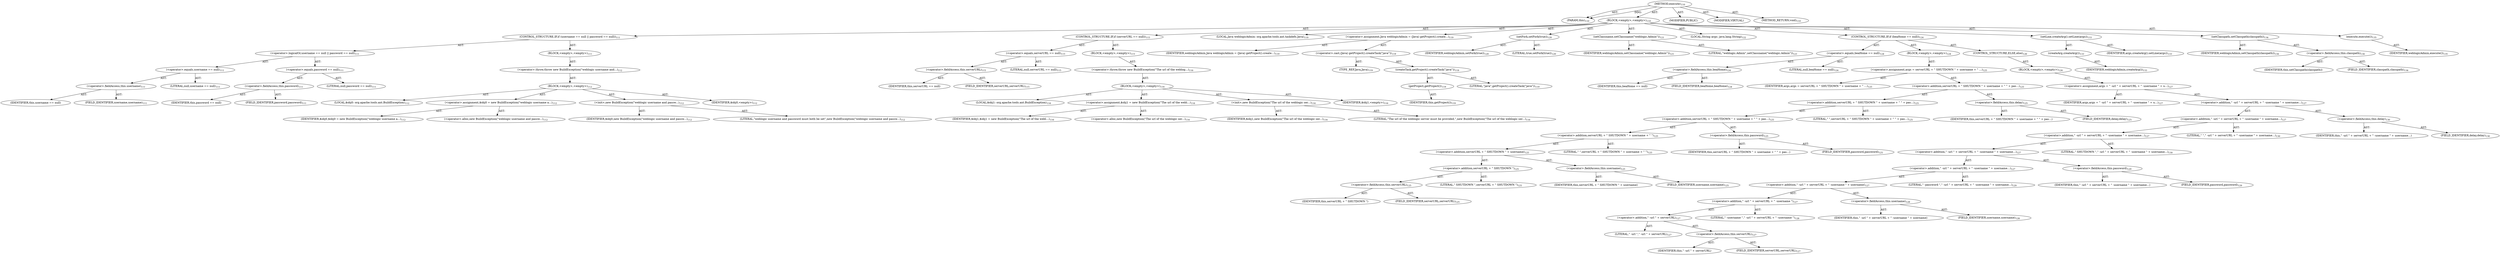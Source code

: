 digraph "execute" {  
"111669149696" [label = <(METHOD,execute)<SUB>110</SUB>> ]
"115964116992" [label = <(PARAM,this)<SUB>110</SUB>> ]
"25769803776" [label = <(BLOCK,&lt;empty&gt;,&lt;empty&gt;)<SUB>110</SUB>> ]
"47244640256" [label = <(CONTROL_STRUCTURE,IF,if (username == null || password == null))<SUB>111</SUB>> ]
"30064771072" [label = <(&lt;operator&gt;.logicalOr,username == null || password == null)<SUB>111</SUB>> ]
"30064771073" [label = <(&lt;operator&gt;.equals,username == null)<SUB>111</SUB>> ]
"30064771074" [label = <(&lt;operator&gt;.fieldAccess,this.username)<SUB>111</SUB>> ]
"68719476743" [label = <(IDENTIFIER,this,username == null)> ]
"55834574848" [label = <(FIELD_IDENTIFIER,username,username)<SUB>111</SUB>> ]
"90194313216" [label = <(LITERAL,null,username == null)<SUB>111</SUB>> ]
"30064771075" [label = <(&lt;operator&gt;.equals,password == null)<SUB>111</SUB>> ]
"30064771076" [label = <(&lt;operator&gt;.fieldAccess,this.password)<SUB>111</SUB>> ]
"68719476744" [label = <(IDENTIFIER,this,password == null)> ]
"55834574849" [label = <(FIELD_IDENTIFIER,password,password)<SUB>111</SUB>> ]
"90194313217" [label = <(LITERAL,null,password == null)<SUB>111</SUB>> ]
"25769803777" [label = <(BLOCK,&lt;empty&gt;,&lt;empty&gt;)<SUB>111</SUB>> ]
"30064771077" [label = <(&lt;operator&gt;.throw,throw new BuildException(&quot;weblogic username and...)<SUB>112</SUB>> ]
"25769803778" [label = <(BLOCK,&lt;empty&gt;,&lt;empty&gt;)<SUB>112</SUB>> ]
"94489280512" [label = <(LOCAL,$obj0: org.apache.tools.ant.BuildException)<SUB>112</SUB>> ]
"30064771078" [label = <(&lt;operator&gt;.assignment,$obj0 = new BuildException(&quot;weblogic username a...)<SUB>112</SUB>> ]
"68719476745" [label = <(IDENTIFIER,$obj0,$obj0 = new BuildException(&quot;weblogic username a...)<SUB>112</SUB>> ]
"30064771079" [label = <(&lt;operator&gt;.alloc,new BuildException(&quot;weblogic username and passw...)<SUB>112</SUB>> ]
"30064771080" [label = <(&lt;init&gt;,new BuildException(&quot;weblogic username and passw...)<SUB>112</SUB>> ]
"68719476746" [label = <(IDENTIFIER,$obj0,new BuildException(&quot;weblogic username and passw...)<SUB>112</SUB>> ]
"90194313218" [label = <(LITERAL,&quot;weblogic username and password must both be set&quot;,new BuildException(&quot;weblogic username and passw...)<SUB>112</SUB>> ]
"68719476747" [label = <(IDENTIFIER,$obj0,&lt;empty&gt;)<SUB>112</SUB>> ]
"47244640257" [label = <(CONTROL_STRUCTURE,IF,if (serverURL == null))<SUB>115</SUB>> ]
"30064771081" [label = <(&lt;operator&gt;.equals,serverURL == null)<SUB>115</SUB>> ]
"30064771082" [label = <(&lt;operator&gt;.fieldAccess,this.serverURL)<SUB>115</SUB>> ]
"68719476748" [label = <(IDENTIFIER,this,serverURL == null)> ]
"55834574850" [label = <(FIELD_IDENTIFIER,serverURL,serverURL)<SUB>115</SUB>> ]
"90194313219" [label = <(LITERAL,null,serverURL == null)<SUB>115</SUB>> ]
"25769803779" [label = <(BLOCK,&lt;empty&gt;,&lt;empty&gt;)<SUB>115</SUB>> ]
"30064771083" [label = <(&lt;operator&gt;.throw,throw new BuildException(&quot;The url of the weblog...)<SUB>116</SUB>> ]
"25769803780" [label = <(BLOCK,&lt;empty&gt;,&lt;empty&gt;)<SUB>116</SUB>> ]
"94489280513" [label = <(LOCAL,$obj1: org.apache.tools.ant.BuildException)<SUB>116</SUB>> ]
"30064771084" [label = <(&lt;operator&gt;.assignment,$obj1 = new BuildException(&quot;The url of the webl...)<SUB>116</SUB>> ]
"68719476749" [label = <(IDENTIFIER,$obj1,$obj1 = new BuildException(&quot;The url of the webl...)<SUB>116</SUB>> ]
"30064771085" [label = <(&lt;operator&gt;.alloc,new BuildException(&quot;The url of the weblogic ser...)<SUB>116</SUB>> ]
"30064771086" [label = <(&lt;init&gt;,new BuildException(&quot;The url of the weblogic ser...)<SUB>116</SUB>> ]
"68719476750" [label = <(IDENTIFIER,$obj1,new BuildException(&quot;The url of the weblogic ser...)<SUB>116</SUB>> ]
"90194313220" [label = <(LITERAL,&quot;The url of the weblogic server must be provided.&quot;,new BuildException(&quot;The url of the weblogic ser...)<SUB>116</SUB>> ]
"68719476751" [label = <(IDENTIFIER,$obj1,&lt;empty&gt;)<SUB>116</SUB>> ]
"94489280514" [label = <(LOCAL,Java weblogicAdmin: org.apache.tools.ant.taskdefs.Java)<SUB>119</SUB>> ]
"30064771087" [label = <(&lt;operator&gt;.assignment,Java weblogicAdmin = (Java) getProject().create...)<SUB>119</SUB>> ]
"68719476752" [label = <(IDENTIFIER,weblogicAdmin,Java weblogicAdmin = (Java) getProject().create...)<SUB>119</SUB>> ]
"30064771088" [label = <(&lt;operator&gt;.cast,(Java) getProject().createTask(&quot;java&quot;))<SUB>119</SUB>> ]
"180388626432" [label = <(TYPE_REF,Java,Java)<SUB>119</SUB>> ]
"30064771089" [label = <(createTask,getProject().createTask(&quot;java&quot;))<SUB>119</SUB>> ]
"30064771090" [label = <(getProject,getProject())<SUB>119</SUB>> ]
"68719476736" [label = <(IDENTIFIER,this,getProject())<SUB>119</SUB>> ]
"90194313221" [label = <(LITERAL,&quot;java&quot;,getProject().createTask(&quot;java&quot;))<SUB>119</SUB>> ]
"30064771091" [label = <(setFork,setFork(true))<SUB>120</SUB>> ]
"68719476753" [label = <(IDENTIFIER,weblogicAdmin,setFork(true))<SUB>120</SUB>> ]
"90194313222" [label = <(LITERAL,true,setFork(true))<SUB>120</SUB>> ]
"30064771092" [label = <(setClassname,setClassname(&quot;weblogic.Admin&quot;))<SUB>121</SUB>> ]
"68719476754" [label = <(IDENTIFIER,weblogicAdmin,setClassname(&quot;weblogic.Admin&quot;))<SUB>121</SUB>> ]
"90194313223" [label = <(LITERAL,&quot;weblogic.Admin&quot;,setClassname(&quot;weblogic.Admin&quot;))<SUB>121</SUB>> ]
"94489280515" [label = <(LOCAL,String args: java.lang.String)<SUB>122</SUB>> ]
"47244640258" [label = <(CONTROL_STRUCTURE,IF,if (beaHome == null))<SUB>124</SUB>> ]
"30064771093" [label = <(&lt;operator&gt;.equals,beaHome == null)<SUB>124</SUB>> ]
"30064771094" [label = <(&lt;operator&gt;.fieldAccess,this.beaHome)<SUB>124</SUB>> ]
"68719476755" [label = <(IDENTIFIER,this,beaHome == null)> ]
"55834574851" [label = <(FIELD_IDENTIFIER,beaHome,beaHome)<SUB>124</SUB>> ]
"90194313224" [label = <(LITERAL,null,beaHome == null)<SUB>124</SUB>> ]
"25769803781" [label = <(BLOCK,&lt;empty&gt;,&lt;empty&gt;)<SUB>124</SUB>> ]
"30064771095" [label = <(&lt;operator&gt;.assignment,args = serverURL + &quot; SHUTDOWN &quot; + username + &quot; ...)<SUB>125</SUB>> ]
"68719476756" [label = <(IDENTIFIER,args,args = serverURL + &quot; SHUTDOWN &quot; + username + &quot; ...)<SUB>125</SUB>> ]
"30064771096" [label = <(&lt;operator&gt;.addition,serverURL + &quot; SHUTDOWN &quot; + username + &quot; &quot; + pas...)<SUB>125</SUB>> ]
"30064771097" [label = <(&lt;operator&gt;.addition,serverURL + &quot; SHUTDOWN &quot; + username + &quot; &quot; + pas...)<SUB>125</SUB>> ]
"30064771098" [label = <(&lt;operator&gt;.addition,serverURL + &quot; SHUTDOWN &quot; + username + &quot; &quot; + pas...)<SUB>125</SUB>> ]
"30064771099" [label = <(&lt;operator&gt;.addition,serverURL + &quot; SHUTDOWN &quot; + username + &quot; &quot;)<SUB>125</SUB>> ]
"30064771100" [label = <(&lt;operator&gt;.addition,serverURL + &quot; SHUTDOWN &quot; + username)<SUB>125</SUB>> ]
"30064771101" [label = <(&lt;operator&gt;.addition,serverURL + &quot; SHUTDOWN &quot;)<SUB>125</SUB>> ]
"30064771102" [label = <(&lt;operator&gt;.fieldAccess,this.serverURL)<SUB>125</SUB>> ]
"68719476757" [label = <(IDENTIFIER,this,serverURL + &quot; SHUTDOWN &quot;)> ]
"55834574852" [label = <(FIELD_IDENTIFIER,serverURL,serverURL)<SUB>125</SUB>> ]
"90194313225" [label = <(LITERAL,&quot; SHUTDOWN &quot;,serverURL + &quot; SHUTDOWN &quot;)<SUB>125</SUB>> ]
"30064771103" [label = <(&lt;operator&gt;.fieldAccess,this.username)<SUB>125</SUB>> ]
"68719476758" [label = <(IDENTIFIER,this,serverURL + &quot; SHUTDOWN &quot; + username)> ]
"55834574853" [label = <(FIELD_IDENTIFIER,username,username)<SUB>125</SUB>> ]
"90194313226" [label = <(LITERAL,&quot; &quot;,serverURL + &quot; SHUTDOWN &quot; + username + &quot; &quot;)<SUB>125</SUB>> ]
"30064771104" [label = <(&lt;operator&gt;.fieldAccess,this.password)<SUB>125</SUB>> ]
"68719476759" [label = <(IDENTIFIER,this,serverURL + &quot; SHUTDOWN &quot; + username + &quot; &quot; + pas...)> ]
"55834574854" [label = <(FIELD_IDENTIFIER,password,password)<SUB>125</SUB>> ]
"90194313227" [label = <(LITERAL,&quot; &quot;,serverURL + &quot; SHUTDOWN &quot; + username + &quot; &quot; + pas...)<SUB>125</SUB>> ]
"30064771105" [label = <(&lt;operator&gt;.fieldAccess,this.delay)<SUB>125</SUB>> ]
"68719476760" [label = <(IDENTIFIER,this,serverURL + &quot; SHUTDOWN &quot; + username + &quot; &quot; + pas...)> ]
"55834574855" [label = <(FIELD_IDENTIFIER,delay,delay)<SUB>125</SUB>> ]
"47244640259" [label = <(CONTROL_STRUCTURE,ELSE,else)<SUB>126</SUB>> ]
"25769803782" [label = <(BLOCK,&lt;empty&gt;,&lt;empty&gt;)<SUB>126</SUB>> ]
"30064771106" [label = <(&lt;operator&gt;.assignment,args = &quot; -url &quot; + serverURL + &quot; -username &quot; + u...)<SUB>127</SUB>> ]
"68719476761" [label = <(IDENTIFIER,args,args = &quot; -url &quot; + serverURL + &quot; -username &quot; + u...)<SUB>127</SUB>> ]
"30064771107" [label = <(&lt;operator&gt;.addition,&quot; -url &quot; + serverURL + &quot; -username &quot; + username...)<SUB>127</SUB>> ]
"30064771108" [label = <(&lt;operator&gt;.addition,&quot; -url &quot; + serverURL + &quot; -username &quot; + username...)<SUB>127</SUB>> ]
"30064771109" [label = <(&lt;operator&gt;.addition,&quot; -url &quot; + serverURL + &quot; -username &quot; + username...)<SUB>127</SUB>> ]
"30064771110" [label = <(&lt;operator&gt;.addition,&quot; -url &quot; + serverURL + &quot; -username &quot; + username...)<SUB>127</SUB>> ]
"30064771111" [label = <(&lt;operator&gt;.addition,&quot; -url &quot; + serverURL + &quot; -username &quot; + username...)<SUB>127</SUB>> ]
"30064771112" [label = <(&lt;operator&gt;.addition,&quot; -url &quot; + serverURL + &quot; -username &quot; + username)<SUB>127</SUB>> ]
"30064771113" [label = <(&lt;operator&gt;.addition,&quot; -url &quot; + serverURL + &quot; -username &quot;)<SUB>127</SUB>> ]
"30064771114" [label = <(&lt;operator&gt;.addition,&quot; -url &quot; + serverURL)<SUB>127</SUB>> ]
"90194313228" [label = <(LITERAL,&quot; -url &quot;,&quot; -url &quot; + serverURL)<SUB>127</SUB>> ]
"30064771115" [label = <(&lt;operator&gt;.fieldAccess,this.serverURL)<SUB>127</SUB>> ]
"68719476762" [label = <(IDENTIFIER,this,&quot; -url &quot; + serverURL)> ]
"55834574856" [label = <(FIELD_IDENTIFIER,serverURL,serverURL)<SUB>127</SUB>> ]
"90194313229" [label = <(LITERAL,&quot; -username &quot;,&quot; -url &quot; + serverURL + &quot; -username &quot;)<SUB>128</SUB>> ]
"30064771116" [label = <(&lt;operator&gt;.fieldAccess,this.username)<SUB>128</SUB>> ]
"68719476763" [label = <(IDENTIFIER,this,&quot; -url &quot; + serverURL + &quot; -username &quot; + username)> ]
"55834574857" [label = <(FIELD_IDENTIFIER,username,username)<SUB>128</SUB>> ]
"90194313230" [label = <(LITERAL,&quot; -password &quot;,&quot; -url &quot; + serverURL + &quot; -username &quot; + username...)<SUB>129</SUB>> ]
"30064771117" [label = <(&lt;operator&gt;.fieldAccess,this.password)<SUB>129</SUB>> ]
"68719476764" [label = <(IDENTIFIER,this,&quot; -url &quot; + serverURL + &quot; -username &quot; + username...)> ]
"55834574858" [label = <(FIELD_IDENTIFIER,password,password)<SUB>129</SUB>> ]
"90194313231" [label = <(LITERAL,&quot; SHUTDOWN &quot;,&quot; -url &quot; + serverURL + &quot; -username &quot; + username...)<SUB>130</SUB>> ]
"90194313232" [label = <(LITERAL,&quot; &quot;,&quot; -url &quot; + serverURL + &quot; -username &quot; + username...)<SUB>130</SUB>> ]
"30064771118" [label = <(&lt;operator&gt;.fieldAccess,this.delay)<SUB>130</SUB>> ]
"68719476765" [label = <(IDENTIFIER,this,&quot; -url &quot; + serverURL + &quot; -username &quot; + username...)> ]
"55834574859" [label = <(FIELD_IDENTIFIER,delay,delay)<SUB>130</SUB>> ]
"30064771119" [label = <(setLine,createArg().setLine(args))<SUB>133</SUB>> ]
"30064771120" [label = <(createArg,createArg())<SUB>133</SUB>> ]
"68719476766" [label = <(IDENTIFIER,weblogicAdmin,createArg())<SUB>133</SUB>> ]
"68719476767" [label = <(IDENTIFIER,args,createArg().setLine(args))<SUB>133</SUB>> ]
"30064771121" [label = <(setClasspath,setClasspath(classpath))<SUB>134</SUB>> ]
"68719476768" [label = <(IDENTIFIER,weblogicAdmin,setClasspath(classpath))<SUB>134</SUB>> ]
"30064771122" [label = <(&lt;operator&gt;.fieldAccess,this.classpath)<SUB>134</SUB>> ]
"68719476769" [label = <(IDENTIFIER,this,setClasspath(classpath))> ]
"55834574860" [label = <(FIELD_IDENTIFIER,classpath,classpath)<SUB>134</SUB>> ]
"30064771123" [label = <(execute,execute())<SUB>135</SUB>> ]
"68719476770" [label = <(IDENTIFIER,weblogicAdmin,execute())<SUB>135</SUB>> ]
"133143986182" [label = <(MODIFIER,PUBLIC)> ]
"133143986183" [label = <(MODIFIER,VIRTUAL)> ]
"128849018880" [label = <(METHOD_RETURN,void)<SUB>110</SUB>> ]
  "111669149696" -> "115964116992"  [ label = "AST: "] 
  "111669149696" -> "25769803776"  [ label = "AST: "] 
  "111669149696" -> "133143986182"  [ label = "AST: "] 
  "111669149696" -> "133143986183"  [ label = "AST: "] 
  "111669149696" -> "128849018880"  [ label = "AST: "] 
  "25769803776" -> "47244640256"  [ label = "AST: "] 
  "25769803776" -> "47244640257"  [ label = "AST: "] 
  "25769803776" -> "94489280514"  [ label = "AST: "] 
  "25769803776" -> "30064771087"  [ label = "AST: "] 
  "25769803776" -> "30064771091"  [ label = "AST: "] 
  "25769803776" -> "30064771092"  [ label = "AST: "] 
  "25769803776" -> "94489280515"  [ label = "AST: "] 
  "25769803776" -> "47244640258"  [ label = "AST: "] 
  "25769803776" -> "30064771119"  [ label = "AST: "] 
  "25769803776" -> "30064771121"  [ label = "AST: "] 
  "25769803776" -> "30064771123"  [ label = "AST: "] 
  "47244640256" -> "30064771072"  [ label = "AST: "] 
  "47244640256" -> "25769803777"  [ label = "AST: "] 
  "30064771072" -> "30064771073"  [ label = "AST: "] 
  "30064771072" -> "30064771075"  [ label = "AST: "] 
  "30064771073" -> "30064771074"  [ label = "AST: "] 
  "30064771073" -> "90194313216"  [ label = "AST: "] 
  "30064771074" -> "68719476743"  [ label = "AST: "] 
  "30064771074" -> "55834574848"  [ label = "AST: "] 
  "30064771075" -> "30064771076"  [ label = "AST: "] 
  "30064771075" -> "90194313217"  [ label = "AST: "] 
  "30064771076" -> "68719476744"  [ label = "AST: "] 
  "30064771076" -> "55834574849"  [ label = "AST: "] 
  "25769803777" -> "30064771077"  [ label = "AST: "] 
  "30064771077" -> "25769803778"  [ label = "AST: "] 
  "25769803778" -> "94489280512"  [ label = "AST: "] 
  "25769803778" -> "30064771078"  [ label = "AST: "] 
  "25769803778" -> "30064771080"  [ label = "AST: "] 
  "25769803778" -> "68719476747"  [ label = "AST: "] 
  "30064771078" -> "68719476745"  [ label = "AST: "] 
  "30064771078" -> "30064771079"  [ label = "AST: "] 
  "30064771080" -> "68719476746"  [ label = "AST: "] 
  "30064771080" -> "90194313218"  [ label = "AST: "] 
  "47244640257" -> "30064771081"  [ label = "AST: "] 
  "47244640257" -> "25769803779"  [ label = "AST: "] 
  "30064771081" -> "30064771082"  [ label = "AST: "] 
  "30064771081" -> "90194313219"  [ label = "AST: "] 
  "30064771082" -> "68719476748"  [ label = "AST: "] 
  "30064771082" -> "55834574850"  [ label = "AST: "] 
  "25769803779" -> "30064771083"  [ label = "AST: "] 
  "30064771083" -> "25769803780"  [ label = "AST: "] 
  "25769803780" -> "94489280513"  [ label = "AST: "] 
  "25769803780" -> "30064771084"  [ label = "AST: "] 
  "25769803780" -> "30064771086"  [ label = "AST: "] 
  "25769803780" -> "68719476751"  [ label = "AST: "] 
  "30064771084" -> "68719476749"  [ label = "AST: "] 
  "30064771084" -> "30064771085"  [ label = "AST: "] 
  "30064771086" -> "68719476750"  [ label = "AST: "] 
  "30064771086" -> "90194313220"  [ label = "AST: "] 
  "30064771087" -> "68719476752"  [ label = "AST: "] 
  "30064771087" -> "30064771088"  [ label = "AST: "] 
  "30064771088" -> "180388626432"  [ label = "AST: "] 
  "30064771088" -> "30064771089"  [ label = "AST: "] 
  "30064771089" -> "30064771090"  [ label = "AST: "] 
  "30064771089" -> "90194313221"  [ label = "AST: "] 
  "30064771090" -> "68719476736"  [ label = "AST: "] 
  "30064771091" -> "68719476753"  [ label = "AST: "] 
  "30064771091" -> "90194313222"  [ label = "AST: "] 
  "30064771092" -> "68719476754"  [ label = "AST: "] 
  "30064771092" -> "90194313223"  [ label = "AST: "] 
  "47244640258" -> "30064771093"  [ label = "AST: "] 
  "47244640258" -> "25769803781"  [ label = "AST: "] 
  "47244640258" -> "47244640259"  [ label = "AST: "] 
  "30064771093" -> "30064771094"  [ label = "AST: "] 
  "30064771093" -> "90194313224"  [ label = "AST: "] 
  "30064771094" -> "68719476755"  [ label = "AST: "] 
  "30064771094" -> "55834574851"  [ label = "AST: "] 
  "25769803781" -> "30064771095"  [ label = "AST: "] 
  "30064771095" -> "68719476756"  [ label = "AST: "] 
  "30064771095" -> "30064771096"  [ label = "AST: "] 
  "30064771096" -> "30064771097"  [ label = "AST: "] 
  "30064771096" -> "30064771105"  [ label = "AST: "] 
  "30064771097" -> "30064771098"  [ label = "AST: "] 
  "30064771097" -> "90194313227"  [ label = "AST: "] 
  "30064771098" -> "30064771099"  [ label = "AST: "] 
  "30064771098" -> "30064771104"  [ label = "AST: "] 
  "30064771099" -> "30064771100"  [ label = "AST: "] 
  "30064771099" -> "90194313226"  [ label = "AST: "] 
  "30064771100" -> "30064771101"  [ label = "AST: "] 
  "30064771100" -> "30064771103"  [ label = "AST: "] 
  "30064771101" -> "30064771102"  [ label = "AST: "] 
  "30064771101" -> "90194313225"  [ label = "AST: "] 
  "30064771102" -> "68719476757"  [ label = "AST: "] 
  "30064771102" -> "55834574852"  [ label = "AST: "] 
  "30064771103" -> "68719476758"  [ label = "AST: "] 
  "30064771103" -> "55834574853"  [ label = "AST: "] 
  "30064771104" -> "68719476759"  [ label = "AST: "] 
  "30064771104" -> "55834574854"  [ label = "AST: "] 
  "30064771105" -> "68719476760"  [ label = "AST: "] 
  "30064771105" -> "55834574855"  [ label = "AST: "] 
  "47244640259" -> "25769803782"  [ label = "AST: "] 
  "25769803782" -> "30064771106"  [ label = "AST: "] 
  "30064771106" -> "68719476761"  [ label = "AST: "] 
  "30064771106" -> "30064771107"  [ label = "AST: "] 
  "30064771107" -> "30064771108"  [ label = "AST: "] 
  "30064771107" -> "30064771118"  [ label = "AST: "] 
  "30064771108" -> "30064771109"  [ label = "AST: "] 
  "30064771108" -> "90194313232"  [ label = "AST: "] 
  "30064771109" -> "30064771110"  [ label = "AST: "] 
  "30064771109" -> "90194313231"  [ label = "AST: "] 
  "30064771110" -> "30064771111"  [ label = "AST: "] 
  "30064771110" -> "30064771117"  [ label = "AST: "] 
  "30064771111" -> "30064771112"  [ label = "AST: "] 
  "30064771111" -> "90194313230"  [ label = "AST: "] 
  "30064771112" -> "30064771113"  [ label = "AST: "] 
  "30064771112" -> "30064771116"  [ label = "AST: "] 
  "30064771113" -> "30064771114"  [ label = "AST: "] 
  "30064771113" -> "90194313229"  [ label = "AST: "] 
  "30064771114" -> "90194313228"  [ label = "AST: "] 
  "30064771114" -> "30064771115"  [ label = "AST: "] 
  "30064771115" -> "68719476762"  [ label = "AST: "] 
  "30064771115" -> "55834574856"  [ label = "AST: "] 
  "30064771116" -> "68719476763"  [ label = "AST: "] 
  "30064771116" -> "55834574857"  [ label = "AST: "] 
  "30064771117" -> "68719476764"  [ label = "AST: "] 
  "30064771117" -> "55834574858"  [ label = "AST: "] 
  "30064771118" -> "68719476765"  [ label = "AST: "] 
  "30064771118" -> "55834574859"  [ label = "AST: "] 
  "30064771119" -> "30064771120"  [ label = "AST: "] 
  "30064771119" -> "68719476767"  [ label = "AST: "] 
  "30064771120" -> "68719476766"  [ label = "AST: "] 
  "30064771121" -> "68719476768"  [ label = "AST: "] 
  "30064771121" -> "30064771122"  [ label = "AST: "] 
  "30064771122" -> "68719476769"  [ label = "AST: "] 
  "30064771122" -> "55834574860"  [ label = "AST: "] 
  "30064771123" -> "68719476770"  [ label = "AST: "] 
  "111669149696" -> "115964116992"  [ label = "DDG: "] 
}

